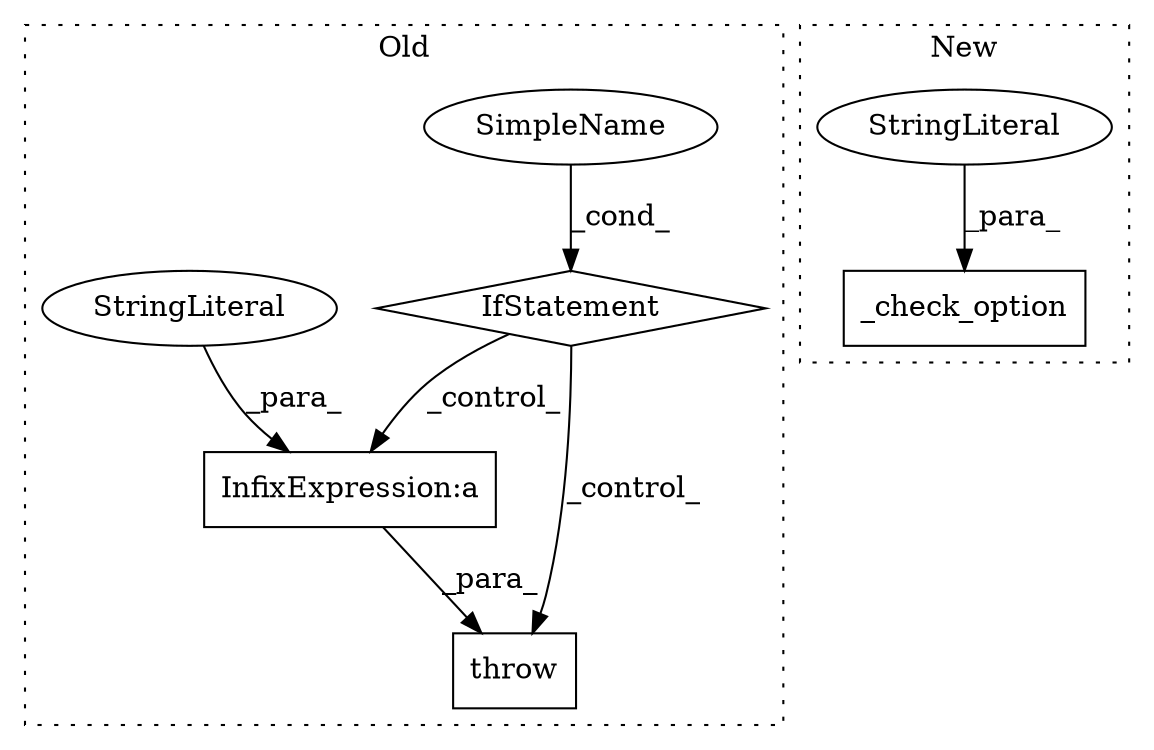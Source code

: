 digraph G {
subgraph cluster0 {
1 [label="IfStatement" a="25" s="3258,3311" l="8,2" shape="diamond"];
4 [label="SimpleName" a="42" s="" l="" shape="ellipse"];
5 [label="throw" a="53" s="3321" l="6" shape="box"];
6 [label="InfixExpression:a" a="27" s="3399" l="3" shape="box"];
7 [label="StringLiteral" a="45" s="3338" l="61" shape="ellipse"];
label = "Old";
style="dotted";
}
subgraph cluster1 {
2 [label="_check_option" a="32" s="3357,3417" l="14,1" shape="box"];
3 [label="StringLiteral" a="45" s="3371" l="7" shape="ellipse"];
label = "New";
style="dotted";
}
1 -> 5 [label="_control_"];
1 -> 6 [label="_control_"];
3 -> 2 [label="_para_"];
4 -> 1 [label="_cond_"];
6 -> 5 [label="_para_"];
7 -> 6 [label="_para_"];
}